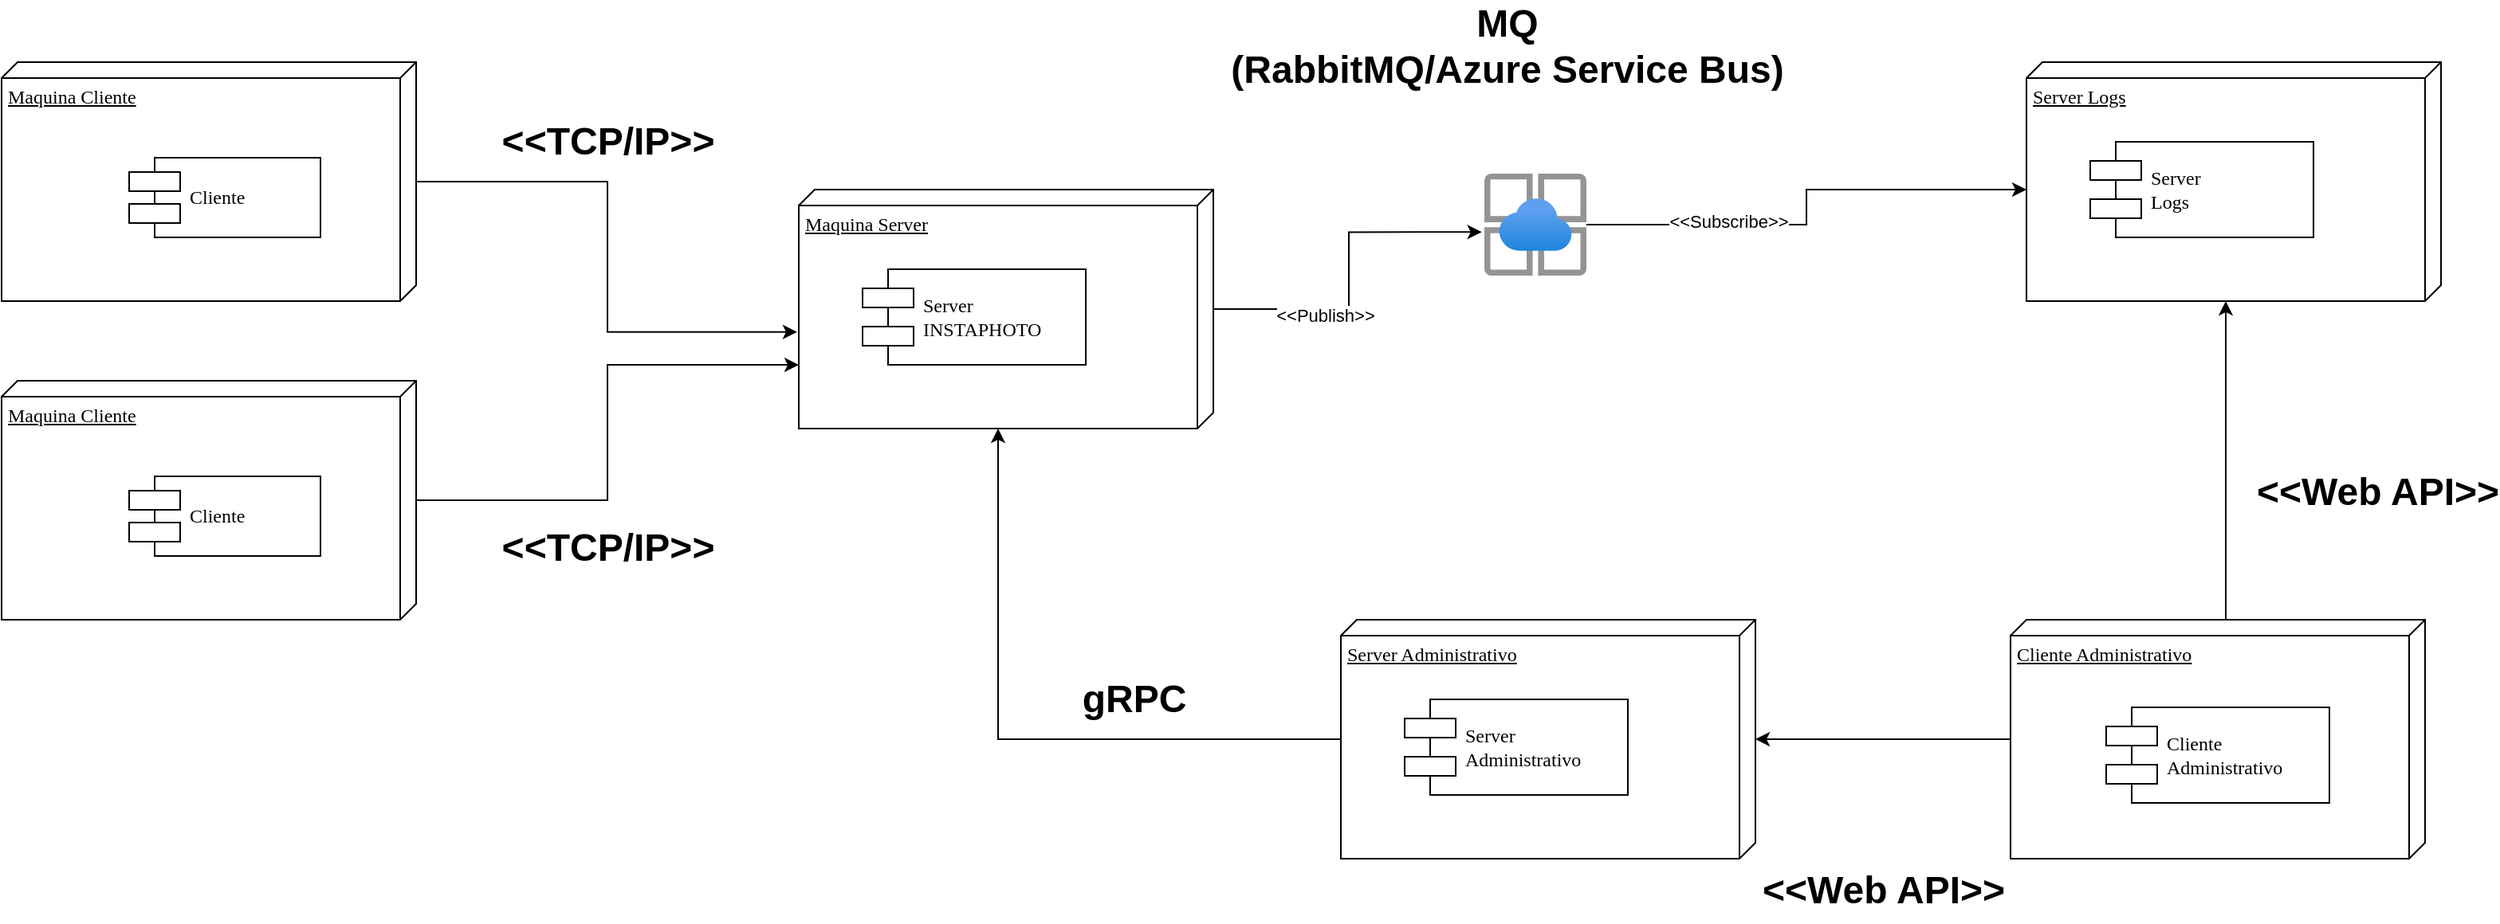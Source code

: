 <mxfile version="13.9.3" type="device"><diagram name="Page-1" id="5f0bae14-7c28-e335-631c-24af17079c00"><mxGraphModel dx="1462" dy="806" grid="1" gridSize="10" guides="1" tooltips="1" connect="1" arrows="1" fold="1" page="1" pageScale="1" pageWidth="1100" pageHeight="850" background="#ffffff" math="0" shadow="0"><root><mxCell id="0"/><mxCell id="1" parent="0"/><mxCell id="uPNlFWEQw_KsbmDVKdZD-8" style="edgeStyle=orthogonalEdgeStyle;rounded=0;orthogonalLoop=1;jettySize=auto;html=1;entryX=0.596;entryY=1.004;entryDx=0;entryDy=0;entryPerimeter=0;" parent="1" source="uPNlFWEQw_KsbmDVKdZD-7" target="39150e848f15840c-3" edge="1"><mxGeometry relative="1" as="geometry"/></mxCell><mxCell id="uPNlFWEQw_KsbmDVKdZD-7" value="Maquina Cliente" style="verticalAlign=top;align=left;spacingTop=8;spacingLeft=2;spacingRight=12;shape=cube;size=10;direction=south;fontStyle=4;html=1;rounded=0;shadow=0;comic=0;labelBackgroundColor=none;strokeWidth=1;fontFamily=Verdana;fontSize=12" parent="1" vertex="1"><mxGeometry x="140" y="60" width="260" height="150" as="geometry"/></mxCell><mxCell id="uPNlFWEQw_KsbmDVKdZD-9" value="" style="edgeStyle=orthogonalEdgeStyle;rounded=0;orthogonalLoop=1;jettySize=auto;html=1;" parent="1" source="uPNlFWEQw_KsbmDVKdZD-6" target="39150e848f15840c-3" edge="1"><mxGeometry relative="1" as="geometry"><Array as="points"><mxPoint x="520" y="335"/><mxPoint x="520" y="250"/></Array></mxGeometry></mxCell><mxCell id="uPNlFWEQw_KsbmDVKdZD-6" value="Maquina Cliente" style="verticalAlign=top;align=left;spacingTop=8;spacingLeft=2;spacingRight=12;shape=cube;size=10;direction=south;fontStyle=4;html=1;rounded=0;shadow=0;comic=0;labelBackgroundColor=none;strokeWidth=1;fontFamily=Verdana;fontSize=12" parent="1" vertex="1"><mxGeometry x="140" y="260" width="260" height="150" as="geometry"/></mxCell><mxCell id="uPNlFWEQw_KsbmDVKdZD-15" style="edgeStyle=orthogonalEdgeStyle;rounded=0;orthogonalLoop=1;jettySize=auto;html=1;entryX=-0.026;entryY=0.573;entryDx=0;entryDy=0;entryPerimeter=0;" parent="1" source="39150e848f15840c-3" target="uPNlFWEQw_KsbmDVKdZD-14" edge="1"><mxGeometry relative="1" as="geometry"/></mxCell><mxCell id="uPNlFWEQw_KsbmDVKdZD-18" value="&amp;lt;&amp;lt;Publish&amp;gt;&amp;gt;" style="edgeLabel;html=1;align=center;verticalAlign=middle;resizable=0;points=[];" parent="uPNlFWEQw_KsbmDVKdZD-15" vertex="1" connectable="0"><mxGeometry x="-0.354" y="-4" relative="1" as="geometry"><mxPoint as="offset"/></mxGeometry></mxCell><mxCell id="39150e848f15840c-3" value="Maquina Server" style="verticalAlign=top;align=left;spacingTop=8;spacingLeft=2;spacingRight=12;shape=cube;size=10;direction=south;fontStyle=4;html=1;rounded=0;shadow=0;comic=0;labelBackgroundColor=none;strokeWidth=1;fontFamily=Verdana;fontSize=12" parent="1" vertex="1"><mxGeometry x="640" y="140" width="260" height="150" as="geometry"/></mxCell><mxCell id="39150e848f15840c-10" value="Server &lt;br&gt;INSTAPHOTO&lt;br&gt;" style="shape=component;align=left;spacingLeft=36;rounded=0;shadow=0;comic=0;labelBackgroundColor=none;strokeWidth=1;fontFamily=Verdana;fontSize=12;html=1;" parent="1" vertex="1"><mxGeometry x="680" y="190" width="140" height="60" as="geometry"/></mxCell><mxCell id="uPNlFWEQw_KsbmDVKdZD-2" value="Cliente" style="shape=component;align=left;spacingLeft=36;rounded=0;shadow=0;comic=0;labelBackgroundColor=none;strokeWidth=1;fontFamily=Verdana;fontSize=12;html=1;" parent="1" vertex="1"><mxGeometry x="220" y="120" width="120" height="50" as="geometry"/></mxCell><mxCell id="uPNlFWEQw_KsbmDVKdZD-3" value="Cliente" style="shape=component;align=left;spacingLeft=36;rounded=0;shadow=0;comic=0;labelBackgroundColor=none;strokeWidth=1;fontFamily=Verdana;fontSize=12;html=1;" parent="1" vertex="1"><mxGeometry x="220" y="320" width="120" height="50" as="geometry"/></mxCell><mxCell id="uPNlFWEQw_KsbmDVKdZD-10" value="&amp;lt;&amp;lt;TCP/IP&amp;gt;&amp;gt;" style="text;strokeColor=none;fillColor=none;html=1;fontSize=24;fontStyle=1;verticalAlign=middle;align=center;" parent="1" vertex="1"><mxGeometry x="490" y="360" width="60" height="10" as="geometry"/></mxCell><mxCell id="uPNlFWEQw_KsbmDVKdZD-11" value="&amp;lt;&amp;lt;TCP/IP&amp;gt;&amp;gt;" style="text;strokeColor=none;fillColor=none;html=1;fontSize=24;fontStyle=1;verticalAlign=middle;align=center;" parent="1" vertex="1"><mxGeometry x="470" y="90" width="100" height="40" as="geometry"/></mxCell><mxCell id="uPNlFWEQw_KsbmDVKdZD-12" value="Server Logs" style="verticalAlign=top;align=left;spacingTop=8;spacingLeft=2;spacingRight=12;shape=cube;size=10;direction=south;fontStyle=4;html=1;rounded=0;shadow=0;comic=0;labelBackgroundColor=none;strokeWidth=1;fontFamily=Verdana;fontSize=12" parent="1" vertex="1"><mxGeometry x="1410" y="60" width="260" height="150" as="geometry"/></mxCell><mxCell id="uPNlFWEQw_KsbmDVKdZD-13" value="Server &lt;br&gt;Logs" style="shape=component;align=left;spacingLeft=36;rounded=0;shadow=0;comic=0;labelBackgroundColor=none;strokeWidth=1;fontFamily=Verdana;fontSize=12;html=1;" parent="1" vertex="1"><mxGeometry x="1450" y="110" width="140" height="60" as="geometry"/></mxCell><mxCell id="uPNlFWEQw_KsbmDVKdZD-16" style="edgeStyle=orthogonalEdgeStyle;rounded=0;orthogonalLoop=1;jettySize=auto;html=1;entryX=0;entryY=0;entryDx=80;entryDy=260;entryPerimeter=0;" parent="1" source="uPNlFWEQw_KsbmDVKdZD-14" target="uPNlFWEQw_KsbmDVKdZD-12" edge="1"><mxGeometry relative="1" as="geometry"/></mxCell><mxCell id="uPNlFWEQw_KsbmDVKdZD-19" value="&amp;lt;&amp;lt;Subscribe&amp;gt;&amp;gt;" style="edgeLabel;html=1;align=center;verticalAlign=middle;resizable=0;points=[];" parent="uPNlFWEQw_KsbmDVKdZD-16" vertex="1" connectable="0"><mxGeometry x="-0.404" y="2" relative="1" as="geometry"><mxPoint as="offset"/></mxGeometry></mxCell><mxCell id="uPNlFWEQw_KsbmDVKdZD-14" value="" style="aspect=fixed;html=1;points=[];align=center;image;fontSize=12;image=img/lib/azure2/app_services/App_Service_Environments.svg;" parent="1" vertex="1"><mxGeometry x="1070" y="130" width="64" height="64" as="geometry"/></mxCell><mxCell id="uPNlFWEQw_KsbmDVKdZD-17" value="MQ&lt;br&gt;(RabbitMQ/Azure Service Bus)" style="text;strokeColor=none;fillColor=none;html=1;fontSize=24;fontStyle=1;verticalAlign=middle;align=center;" parent="1" vertex="1"><mxGeometry x="1034" y="30" width="100" height="40" as="geometry"/></mxCell><mxCell id="uPNlFWEQw_KsbmDVKdZD-24" style="edgeStyle=orthogonalEdgeStyle;rounded=0;orthogonalLoop=1;jettySize=auto;html=1;entryX=0;entryY=0;entryDx=150;entryDy=135;entryPerimeter=0;" parent="1" source="uPNlFWEQw_KsbmDVKdZD-20" target="39150e848f15840c-3" edge="1"><mxGeometry relative="1" as="geometry"/></mxCell><mxCell id="uPNlFWEQw_KsbmDVKdZD-20" value="Server Administrativo" style="verticalAlign=top;align=left;spacingTop=8;spacingLeft=2;spacingRight=12;shape=cube;size=10;direction=south;fontStyle=4;html=1;rounded=0;shadow=0;comic=0;labelBackgroundColor=none;strokeWidth=1;fontFamily=Verdana;fontSize=12" parent="1" vertex="1"><mxGeometry x="980" y="410" width="260" height="150" as="geometry"/></mxCell><mxCell id="uPNlFWEQw_KsbmDVKdZD-21" value="Server &lt;br&gt;Administrativo" style="shape=component;align=left;spacingLeft=36;rounded=0;shadow=0;comic=0;labelBackgroundColor=none;strokeWidth=1;fontFamily=Verdana;fontSize=12;html=1;" parent="1" vertex="1"><mxGeometry x="1020" y="460" width="140" height="60" as="geometry"/></mxCell><mxCell id="uPNlFWEQw_KsbmDVKdZD-23" value="&lt;br&gt;gRPC" style="text;strokeColor=none;fillColor=none;html=1;fontSize=24;fontStyle=1;verticalAlign=middle;align=center;" parent="1" vertex="1"><mxGeometry x="800" y="425" width="100" height="40" as="geometry"/></mxCell><mxCell id="uPNlFWEQw_KsbmDVKdZD-27" style="edgeStyle=orthogonalEdgeStyle;rounded=0;orthogonalLoop=1;jettySize=auto;html=1;" parent="1" source="uPNlFWEQw_KsbmDVKdZD-25" target="uPNlFWEQw_KsbmDVKdZD-20" edge="1"><mxGeometry relative="1" as="geometry"/></mxCell><mxCell id="F5vCOcP9Mnx8S4-1fXss-1" style="edgeStyle=orthogonalEdgeStyle;rounded=0;orthogonalLoop=1;jettySize=auto;html=1;exitX=0;exitY=0;exitDx=0;exitDy=125;exitPerimeter=0;entryX=0;entryY=0;entryDx=150;entryDy=135;entryPerimeter=0;" edge="1" parent="1" source="uPNlFWEQw_KsbmDVKdZD-25" target="uPNlFWEQw_KsbmDVKdZD-12"><mxGeometry relative="1" as="geometry"/></mxCell><mxCell id="uPNlFWEQw_KsbmDVKdZD-25" value="Cliente Administrativo" style="verticalAlign=top;align=left;spacingTop=8;spacingLeft=2;spacingRight=12;shape=cube;size=10;direction=south;fontStyle=4;html=1;rounded=0;shadow=0;comic=0;labelBackgroundColor=none;strokeWidth=1;fontFamily=Verdana;fontSize=12" parent="1" vertex="1"><mxGeometry x="1400" y="410" width="260" height="150" as="geometry"/></mxCell><mxCell id="uPNlFWEQw_KsbmDVKdZD-26" value="Cliente &lt;br&gt;Administrativo" style="shape=component;align=left;spacingLeft=36;rounded=0;shadow=0;comic=0;labelBackgroundColor=none;strokeWidth=1;fontFamily=Verdana;fontSize=12;html=1;" parent="1" vertex="1"><mxGeometry x="1460" y="465" width="140" height="60" as="geometry"/></mxCell><mxCell id="uPNlFWEQw_KsbmDVKdZD-29" value="&amp;lt;&amp;lt;Web API&amp;gt;&amp;gt;" style="text;strokeColor=none;fillColor=none;html=1;fontSize=24;fontStyle=1;verticalAlign=middle;align=center;" parent="1" vertex="1"><mxGeometry x="1580" y="310" width="100" height="40" as="geometry"/></mxCell><mxCell id="uPNlFWEQw_KsbmDVKdZD-30" value="&amp;lt;&amp;lt;Web API&amp;gt;&amp;gt;" style="text;strokeColor=none;fillColor=none;html=1;fontSize=24;fontStyle=1;verticalAlign=middle;align=center;" parent="1" vertex="1"><mxGeometry x="1270" y="560" width="100" height="40" as="geometry"/></mxCell></root></mxGraphModel></diagram></mxfile>